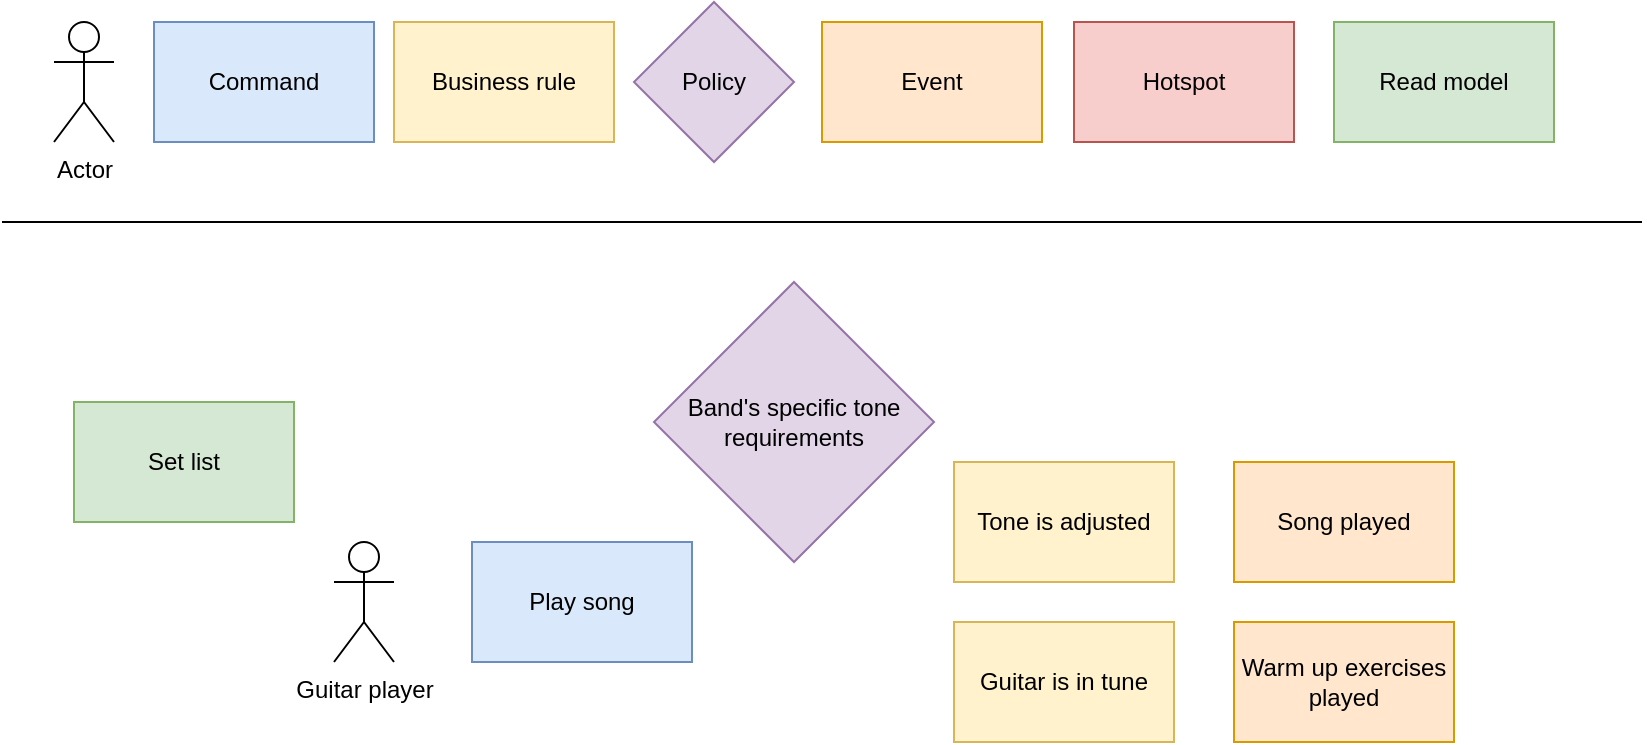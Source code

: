 <mxfile version="14.9.5" type="github">
  <diagram id="4tkHtGuFGiD6dUaCuHIw" name="Page-1">
    <mxGraphModel dx="1669" dy="1121" grid="1" gridSize="10" guides="1" tooltips="1" connect="1" arrows="1" fold="1" page="1" pageScale="1" pageWidth="827" pageHeight="1169" math="0" shadow="0">
      <root>
        <mxCell id="0" />
        <mxCell id="1" parent="0" />
        <mxCell id="1aMg-3rMD4sG1Mxqv6Jb-1" value="Command" style="rounded=0;whiteSpace=wrap;html=1;fillColor=#dae8fc;strokeColor=#6c8ebf;flipH=0;" parent="1" vertex="1">
          <mxGeometry x="80" y="30" width="110" height="60" as="geometry" />
        </mxCell>
        <mxCell id="1aMg-3rMD4sG1Mxqv6Jb-2" value="Event" style="rounded=0;whiteSpace=wrap;html=1;fillColor=#ffe6cc;strokeColor=#d79b00;flipH=0;" parent="1" vertex="1">
          <mxGeometry x="414" y="30" width="110" height="60" as="geometry" />
        </mxCell>
        <mxCell id="1aMg-3rMD4sG1Mxqv6Jb-3" value="Policy" style="rhombus;whiteSpace=wrap;html=1;fillColor=#e1d5e7;strokeColor=#9673a6;flipH=0;" parent="1" vertex="1">
          <mxGeometry x="320" y="20" width="80" height="80" as="geometry" />
        </mxCell>
        <mxCell id="1aMg-3rMD4sG1Mxqv6Jb-4" value="Actor" style="shape=umlActor;verticalLabelPosition=bottom;verticalAlign=top;html=1;outlineConnect=0;flipH=0;" parent="1" vertex="1">
          <mxGeometry x="30" y="30" width="30" height="60" as="geometry" />
        </mxCell>
        <mxCell id="1aMg-3rMD4sG1Mxqv6Jb-5" value="Hotspot" style="rounded=0;whiteSpace=wrap;html=1;fillColor=#f8cecc;strokeColor=#b85450;flipH=0;" parent="1" vertex="1">
          <mxGeometry x="540" y="30" width="110" height="60" as="geometry" />
        </mxCell>
        <mxCell id="1aMg-3rMD4sG1Mxqv6Jb-6" value="Business rule" style="rounded=0;whiteSpace=wrap;html=1;fillColor=#fff2cc;strokeColor=#d6b656;flipH=0;" parent="1" vertex="1">
          <mxGeometry x="200" y="30" width="110" height="60" as="geometry" />
        </mxCell>
        <mxCell id="1aMg-3rMD4sG1Mxqv6Jb-7" value="" style="endArrow=none;html=1;" parent="1" edge="1">
          <mxGeometry width="50" height="50" relative="1" as="geometry">
            <mxPoint x="4" y="130" as="sourcePoint" />
            <mxPoint x="824" y="130" as="targetPoint" />
          </mxGeometry>
        </mxCell>
        <mxCell id="1aMg-3rMD4sG1Mxqv6Jb-9" value="Tone is adjusted" style="rounded=0;whiteSpace=wrap;html=1;fillColor=#fff2cc;strokeColor=#d6b656;flipH=0;" parent="1" vertex="1">
          <mxGeometry x="480" y="250" width="110" height="60" as="geometry" />
        </mxCell>
        <mxCell id="1aMg-3rMD4sG1Mxqv6Jb-11" value="Guitar is in tune" style="rounded=0;whiteSpace=wrap;html=1;fillColor=#fff2cc;strokeColor=#d6b656;flipH=0;" parent="1" vertex="1">
          <mxGeometry x="480" y="330" width="110" height="60" as="geometry" />
        </mxCell>
        <mxCell id="1aMg-3rMD4sG1Mxqv6Jb-14" value="Play song" style="rounded=0;whiteSpace=wrap;html=1;fillColor=#dae8fc;strokeColor=#6c8ebf;flipH=0;" parent="1" vertex="1">
          <mxGeometry x="239" y="290" width="110" height="60" as="geometry" />
        </mxCell>
        <mxCell id="1aMg-3rMD4sG1Mxqv6Jb-15" value="Song played" style="rounded=0;whiteSpace=wrap;html=1;fillColor=#ffe6cc;strokeColor=#d79b00;flipH=0;" parent="1" vertex="1">
          <mxGeometry x="620" y="250" width="110" height="60" as="geometry" />
        </mxCell>
        <mxCell id="1aMg-3rMD4sG1Mxqv6Jb-16" value="Warm up exercises played" style="rounded=0;whiteSpace=wrap;html=1;fillColor=#ffe6cc;strokeColor=#d79b00;flipH=0;" parent="1" vertex="1">
          <mxGeometry x="620" y="330" width="110" height="60" as="geometry" />
        </mxCell>
        <mxCell id="1aMg-3rMD4sG1Mxqv6Jb-17" value="Band&#39;s specific tone requirements" style="rhombus;whiteSpace=wrap;html=1;fillColor=#e1d5e7;strokeColor=#9673a6;flipH=0;" parent="1" vertex="1">
          <mxGeometry x="330" y="160" width="140" height="140" as="geometry" />
        </mxCell>
        <mxCell id="1aMg-3rMD4sG1Mxqv6Jb-18" value="Guitar player" style="shape=umlActor;verticalLabelPosition=bottom;verticalAlign=top;html=1;outlineConnect=0;flipH=0;" parent="1" vertex="1">
          <mxGeometry x="170" y="290" width="30" height="60" as="geometry" />
        </mxCell>
        <mxCell id="1aMg-3rMD4sG1Mxqv6Jb-21" value="Read model" style="rounded=0;whiteSpace=wrap;html=1;fillColor=#d5e8d4;strokeColor=#82b366;flipH=0;" parent="1" vertex="1">
          <mxGeometry x="670" y="30" width="110" height="60" as="geometry" />
        </mxCell>
        <mxCell id="N4dcT59xzw1Nvt139-LP-1" value="Set list" style="rounded=0;whiteSpace=wrap;html=1;fillColor=#d5e8d4;strokeColor=#82b366;flipH=0;" parent="1" vertex="1">
          <mxGeometry x="40" y="220" width="110" height="60" as="geometry" />
        </mxCell>
      </root>
    </mxGraphModel>
  </diagram>
</mxfile>
